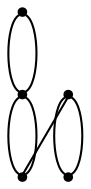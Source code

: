 graph {
  node [shape=point,comment="{\"directed\":false,\"doi\":\"10.1007/3-540-36151-0_16\",\"figure\":\"2\"}"]

  v0 [pos="809.6249739329021,2239.3499755859375"]
  v1 [pos="809.6249739329021,2160.3498840332036"]
  v2 [pos="809.6249739329021,2112.850036621094"]
  v3 [pos="809.6249739329021,2286.599960327149"]
  v4 [pos="809.6249739329021,2065.4750569661464"]

  v0 -- v3 [id="-5",pos="809.6249739329021,2239.3499755859375 791.7499542236328,2264.537531534831 791.7499542236328,2264.537531534831 791.7499542236328,2264.537531534831 809.6249739329021,2286.599960327149 809.6249739329021,2286.599960327149 809.6249739329021,2286.599960327149"]
  v4 -- v2 [id="-6",pos="809.6249739329021,2065.4750569661464 791.7499542236328,2090.7375081380214 791.7499542236328,2090.7375081380214 791.7499542236328,2090.7375081380214 809.6249739329021,2112.850036621094 809.6249739329021,2112.850036621094 809.6249739329021,2112.850036621094"]
  v0 -- v3 [id="-7",pos="809.6249739329021,2239.3499755859375 825.458335876465,2262.4333445231123 825.458335876465,2262.4333445231123 825.458335876465,2262.4333445231123 809.6249739329021,2286.599960327149 809.6249739329021,2286.599960327149 809.6249739329021,2286.599960327149"]
  v2 -- v1 [id="-8",pos="809.6249739329021,2112.850036621094 792.8041458129883,2138.1376647949223 792.8041458129883,2138.1376647949223 792.8041458129883,2138.1376647949223 809.6249739329021,2160.3498840332036 809.6249739329021,2160.3498840332036 809.6249739329021,2160.3498840332036"]
  v2 -- v1 [id="-9",pos="809.6249739329021,2112.850036621094 826.5125274658204,2136.0291544596357 826.5125274658204,2136.0291544596357 826.5125274658204,2136.0291544596357 809.6249739329021,2160.3498840332036 809.6249739329021,2160.3498840332036 809.6249739329021,2160.3498840332036"]
  v4 -- v2 [id="-10",pos="809.6249739329021,2065.4750569661464 825.458335876465,2088.628997802735 825.458335876465,2088.628997802735 825.458335876465,2088.628997802735 809.6249739329021,2112.850036621094 809.6249739329021,2112.850036621094 809.6249739329021,2112.850036621094"]
  v0 -- v1 [id="-14",pos="809.6249739329021,2239.3499755859375 809.6249739329021,2160.3498840332036 809.6249739329021,2160.3498840332036 809.6249739329021,2160.3498840332036"]
}